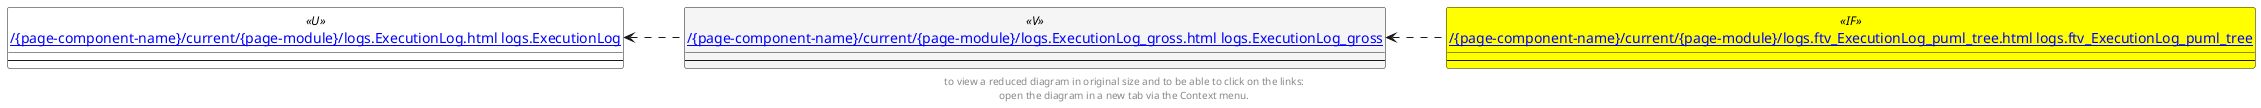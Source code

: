 @startuml
left to right direction
'top to bottom direction
hide circle
'avoide "." issues:
set namespaceSeparator none


skinparam class {
  BackgroundColor White
  BackgroundColor<<FN>> Yellow
  BackgroundColor<<FS>> Yellow
  BackgroundColor<<FT>> LightGray
  BackgroundColor<<IF>> Yellow
  BackgroundColor<<IS>> Yellow
  BackgroundColor<<P>> Aqua
  BackgroundColor<<PC>> Aqua
  BackgroundColor<<SN>> Yellow
  BackgroundColor<<SO>> SlateBlue
  BackgroundColor<<TF>> LightGray
  BackgroundColor<<TR>> Tomato
  BackgroundColor<<U>> White
  BackgroundColor<<V>> WhiteSmoke
  BackgroundColor<<X>> Aqua
}


entity "[[{site-url}/{page-component-name}/current/{page-module}/logs.ExecutionLog.html logs.ExecutionLog]]" as logs.ExecutionLog << U >> {
  --
}

entity "[[{site-url}/{page-component-name}/current/{page-module}/logs.ExecutionLog_gross.html logs.ExecutionLog_gross]]" as logs.ExecutionLog_gross << V >> {
  --
}

entity "[[{site-url}/{page-component-name}/current/{page-module}/logs.ftv_ExecutionLog_puml_tree.html logs.ftv_ExecutionLog_puml_tree]]" as logs.ftv_ExecutionLog_puml_tree << IF >> {
  --
}

logs.ExecutionLog <.. logs.ExecutionLog_gross
logs.ExecutionLog_gross <.. logs.ftv_ExecutionLog_puml_tree
footer
to view a reduced diagram in original size and to be able to click on the links:
open the diagram in a new tab via the Context menu.
end footer

@enduml

